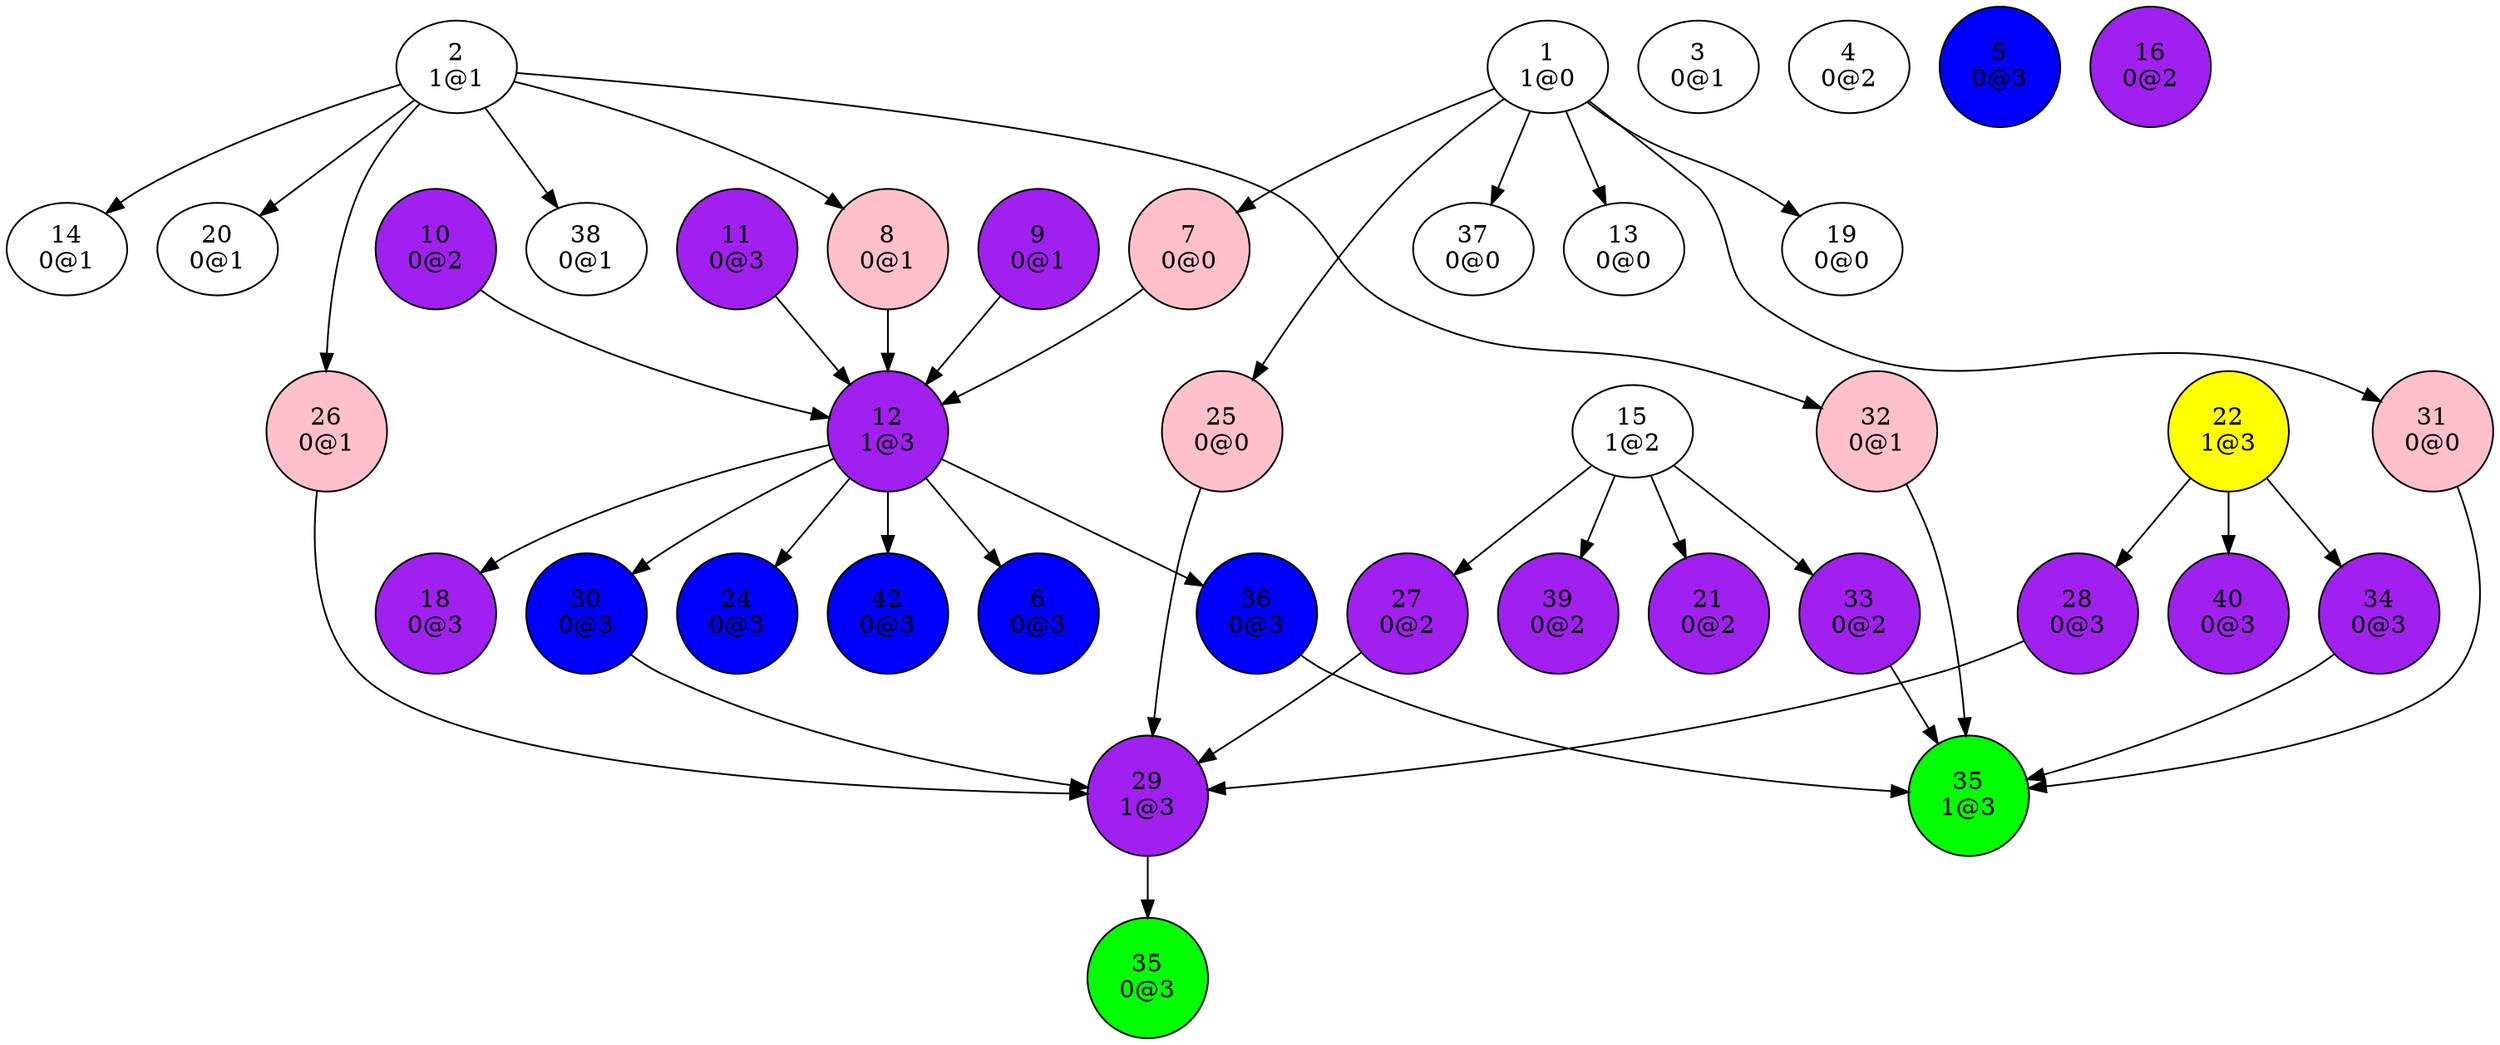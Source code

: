 digraph {
"1
1@0"->"7
0@0";
"1
1@0"->"13
0@0";
"1
1@0"->"19
0@0";
"1
1@0"->"25
0@0";
"1
1@0"->"31
0@0";
"1
1@0"->"37
0@0";
"2
1@1"->"8
0@1";
"2
1@1"->"14
0@1";
"2
1@1"->"20
0@1";
"2
1@1"->"26
0@1";
"2
1@1"->"32
0@1";
"2
1@1"->"38
0@1";
"3
0@1";
"4
0@2";
"5
0@3";
"6
0@3";
"7
0@0"->"12
1@3";
"8
0@1"->"12
1@3";
"9
0@1"->"12
1@3";
"10
0@2"->"12
1@3";
"11
0@3"->"12
1@3";
"12
1@3"->"6
0@3";
"12
1@3"->"18
0@3";
"12
1@3"->"24
0@3";
"12
1@3"->"30
0@3";
"12
1@3"->"36
0@3";
"12
1@3"->"42
0@3";
"13
0@0";
"14
0@1";
"15
1@2"->"21
0@2";
"15
1@2"->"27
0@2";
"15
1@2"->"33
0@2";
"15
1@2"->"39
0@2";
"16
0@2";
"18
0@3";
"19
0@0";
"20
0@1";
"21
0@2";
"22
1@3"->"28
0@3";
"22
1@3"->"34
0@3";
"22
1@3"->"40
0@3";
"24
0@3";
"25
0@0"->"29
1@3";
"26
0@1"->"29
1@3";
"27
0@2"->"29
1@3";
"28
0@3"->"29
1@3";
"29
1@3"->"35
0@3";
"30
0@3"->"29
1@3";
"31
0@0"->"35
1@3";
"32
0@1"->"35
1@3";
"33
0@2"->"35
1@3";
"34
0@3"->"35
1@3";
"35
0@3";
"35
1@3";
"36
0@3"->"35
1@3";
"37
0@0";
"38
0@1";
"39
0@2";
"40
0@3";
"42
0@3";
"5
0@3"[shape=circle, style=filled, fillcolor=blue];
"6
0@3"[shape=circle, style=filled, fillcolor=blue];
"7
0@0"[shape=circle, style=filled, fillcolor=pink];
"8
0@1"[shape=circle, style=filled, fillcolor=pink];
"9
0@1"[shape=circle, style=filled, fillcolor=purple];
"10
0@2"[shape=circle, style=filled, fillcolor=purple];
"11
0@3"[shape=circle, style=filled, fillcolor=purple];
"12
1@3"[shape=circle, style=filled, fillcolor=purple];
"16
0@2"[shape=circle, style=filled, fillcolor=purple];
"18
0@3"[shape=circle, style=filled, fillcolor=purple];
"21
0@2"[shape=circle, style=filled, fillcolor=purple];
"22
1@3"[shape=circle, style=filled, fillcolor=yellow];
"24
0@3"[shape=circle, style=filled, fillcolor=blue];
"25
0@0"[shape=circle, style=filled, fillcolor=pink];
"26
0@1"[shape=circle, style=filled, fillcolor=pink];
"27
0@2"[shape=circle, style=filled, fillcolor=purple];
"28
0@3"[shape=circle, style=filled, fillcolor=purple];
"29
1@3"[shape=circle, style=filled, fillcolor=purple];
"30
0@3"[shape=circle, style=filled, fillcolor=blue];
"31
0@0"[shape=circle, style=filled, fillcolor=pink];
"32
0@1"[shape=circle, style=filled, fillcolor=pink];
"33
0@2"[shape=circle, style=filled, fillcolor=purple];
"34
0@3"[shape=circle, style=filled, fillcolor=purple];
"35
0@3"[shape=circle, style=filled, fillcolor=green];
"35
1@3"[shape=circle, style=filled, fillcolor=green];
"36
0@3"[shape=circle, style=filled, fillcolor=blue];
"39
0@2"[shape=circle, style=filled, fillcolor=purple];
"40
0@3"[shape=circle, style=filled, fillcolor=purple];
"42
0@3"[shape=circle, style=filled, fillcolor=blue];
}